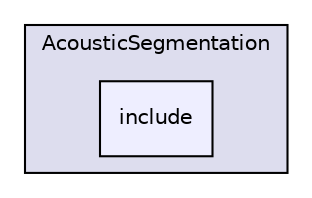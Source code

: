 digraph "LIA_SpkSeg/AcousticSegmentation/include" {
  compound=true
  node [ fontsize="10", fontname="Helvetica"];
  edge [ labelfontsize="10", labelfontname="Helvetica"];
  subgraph clusterdir_70ed66c36aca9f6ba435097bf7276a4f {
    graph [ bgcolor="#ddddee", pencolor="black", label="AcousticSegmentation" fontname="Helvetica", fontsize="10", URL="dir_70ed66c36aca9f6ba435097bf7276a4f.html"]
  dir_825675256205b5a1c1c0de3529f65d13 [shape=box, label="include", style="filled", fillcolor="#eeeeff", pencolor="black", URL="dir_825675256205b5a1c1c0de3529f65d13.html"];
  }
}
